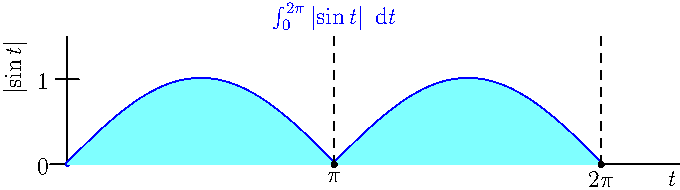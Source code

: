 import graph;
import math;

size(12cm);

// Define the function |sin(x)|
real f(real x) {
    return abs(sin(x));
}

// Set up the graph limits
real xmin = 0;
real xmax = 2 * pi;
real ymin = 0;
real ymax = 1.5;

// Draw the graph of |sin(x)|
draw(graph(f, xmin, xmax), blue+2bp);

// Fill the area under the curve
fill(graph(f, xmin, xmax)--(xmax, 0)--(xmin, 0)--cycle, lightcyan);

// Draw the x-axis and y-axis
xaxis("$t$", -0.2, 7.2);
yaxis("$\left|\sin t\right|$", ymin, ymax, Ticks(1.0));

// Add a title
label("$\int_0^{2\pi} \left|\sin t\right| \; \mathrm{d}t$", (xmax/2, ymax), dir(90), blue);

// Add dashed lines for pi and 2*pi
draw((pi, 0)--(pi, ymax), black+dashed);
draw((2*pi, 0)--(2*pi, ymax), black+dashed);
dot("$\pi$", (pi, 0), dir(-90));
dot("$2\pi$", (2*pi, 0), dir(-90));
